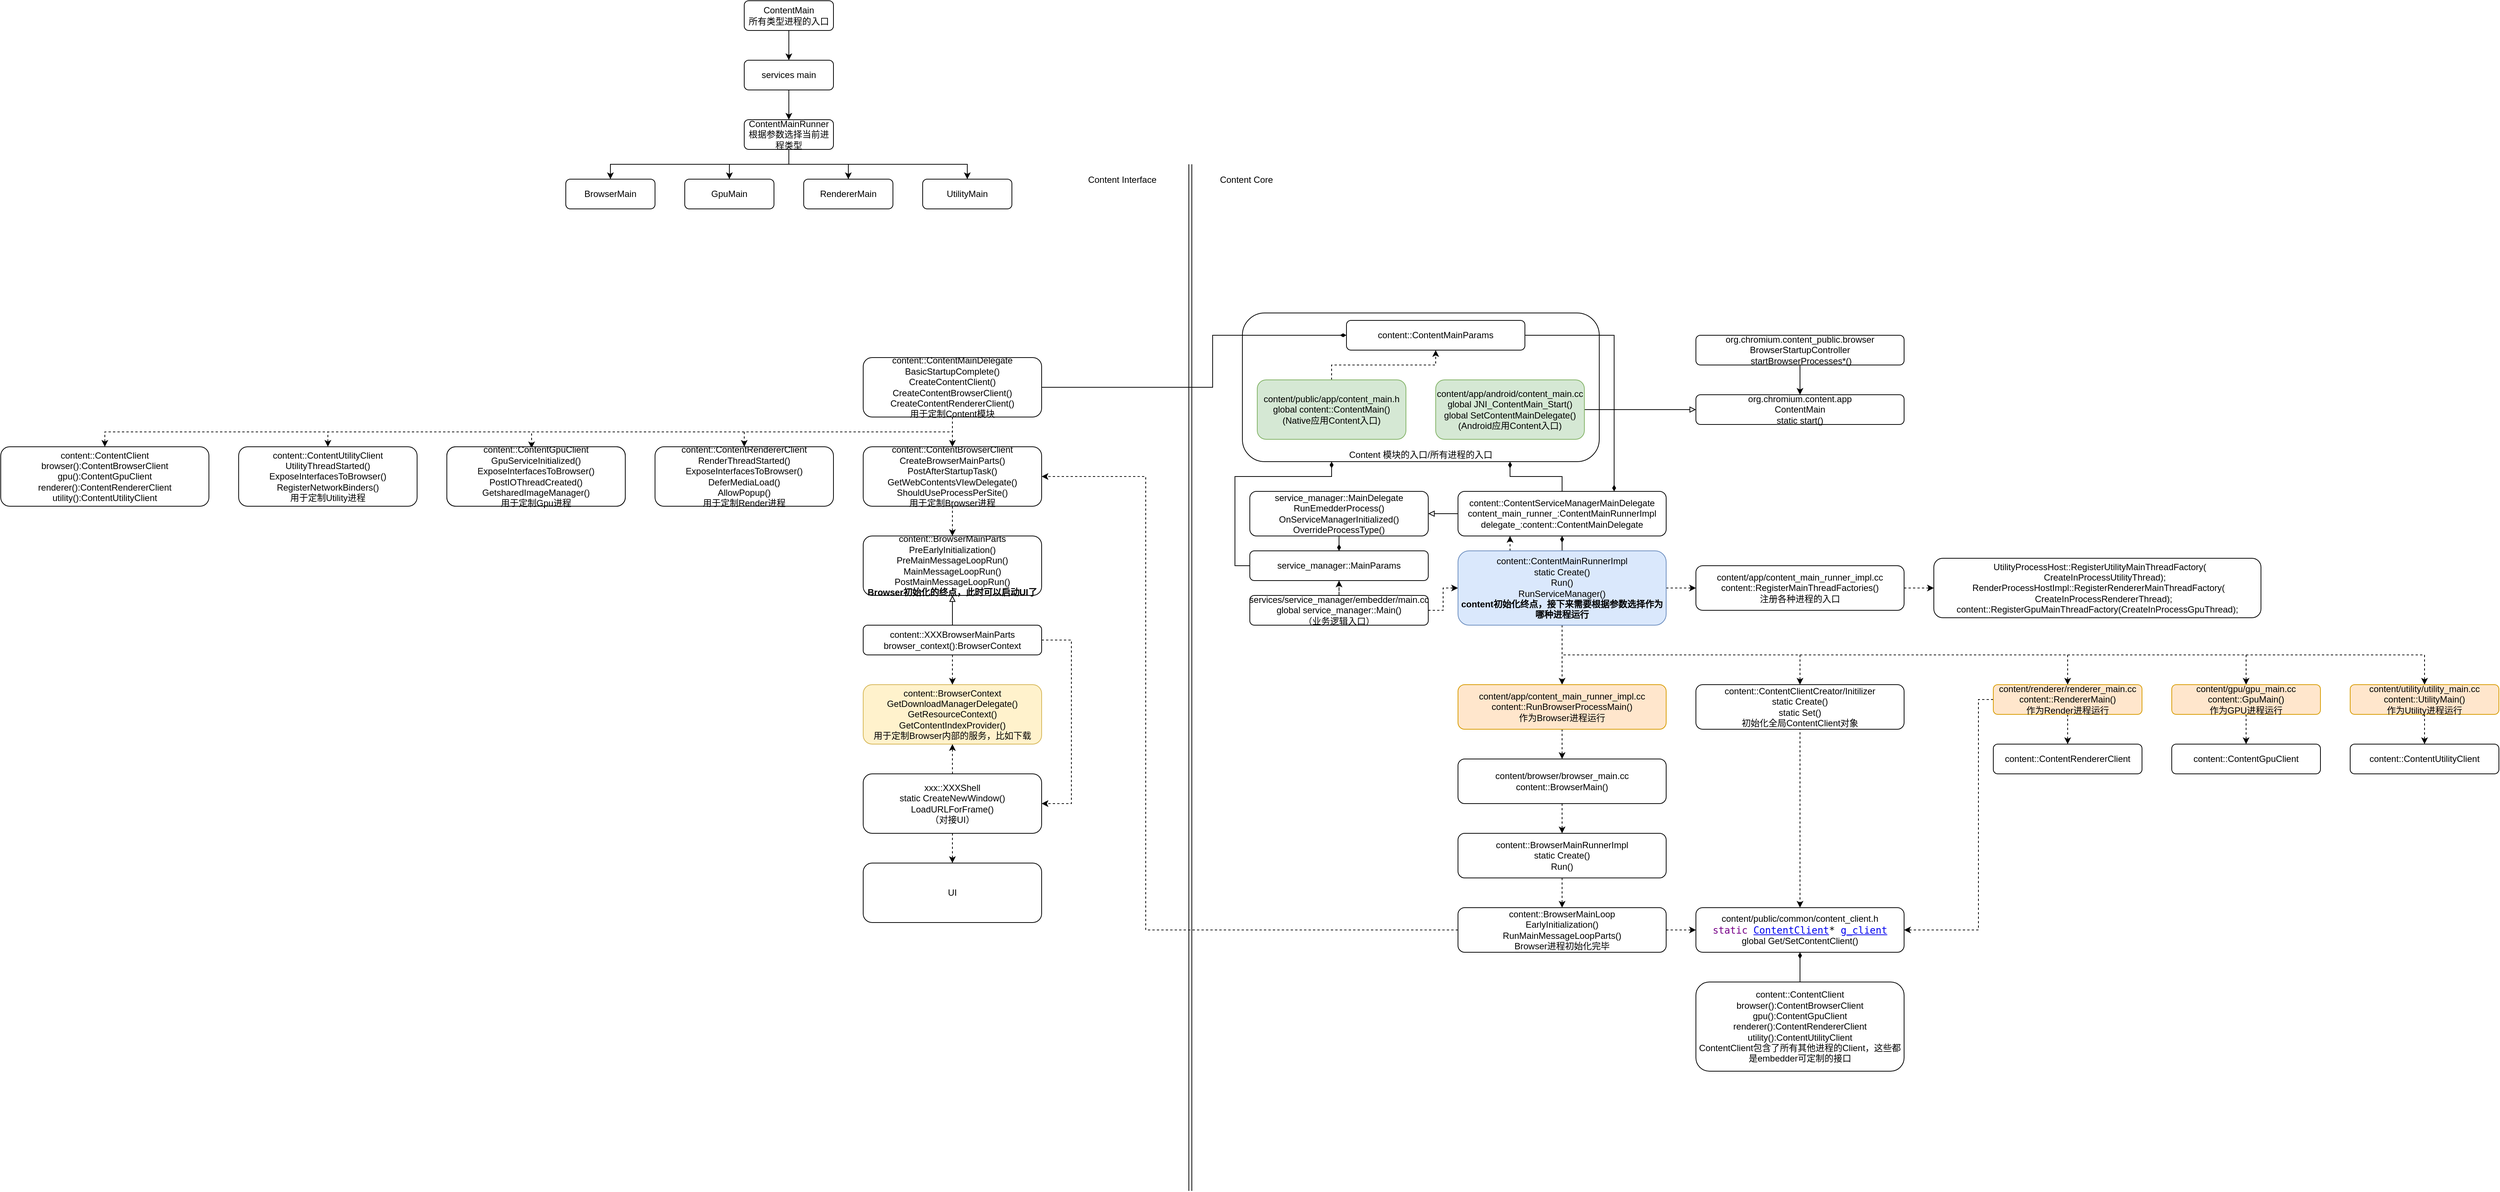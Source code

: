 <mxfile version="12.9.13" type="google"><diagram id="0lytISBjI-eVlSp93kD8" name="Page-1"><mxGraphModel dx="1422" dy="774" grid="1" gridSize="10" guides="1" tooltips="1" connect="1" arrows="1" fold="1" page="0" pageScale="1" pageWidth="827" pageHeight="1169" math="0" shadow="0"><root><mxCell id="0"/><mxCell id="1" parent="0"/><mxCell id="W5JGdb-mtSY-aSpYhcMD-1" value="Content 模块的入口/所有进程的入口" style="rounded=1;whiteSpace=wrap;html=1;verticalAlign=bottom;" parent="1" vertex="1"><mxGeometry x="1830" y="500" width="480" height="200" as="geometry"/></mxCell><mxCell id="W5JGdb-mtSY-aSpYhcMD-2" style="edgeStyle=orthogonalEdgeStyle;rounded=0;orthogonalLoop=1;jettySize=auto;html=1;entryX=0.5;entryY=0;entryDx=0;entryDy=0;endArrow=classic;endFill=1;dashed=1;startArrow=none;startFill=0;" parent="1" source="W5JGdb-mtSY-aSpYhcMD-8" target="W5JGdb-mtSY-aSpYhcMD-14" edge="1"><mxGeometry relative="1" as="geometry"/></mxCell><mxCell id="W5JGdb-mtSY-aSpYhcMD-3" style="edgeStyle=orthogonalEdgeStyle;rounded=0;orthogonalLoop=1;jettySize=auto;html=1;entryX=0;entryY=0.5;entryDx=0;entryDy=0;endArrow=diamondThin;endFill=1;" parent="1" source="W5JGdb-mtSY-aSpYhcMD-8" target="W5JGdb-mtSY-aSpYhcMD-10" edge="1"><mxGeometry relative="1" as="geometry"><Array as="points"><mxPoint x="1790" y="600"/><mxPoint x="1790" y="530"/></Array></mxGeometry></mxCell><mxCell id="W5JGdb-mtSY-aSpYhcMD-4" style="edgeStyle=orthogonalEdgeStyle;rounded=0;orthogonalLoop=1;jettySize=auto;html=1;entryX=0.5;entryY=0;entryDx=0;entryDy=0;dashed=1;endArrow=classic;endFill=1;startArrow=none;startFill=0;" parent="1" source="W5JGdb-mtSY-aSpYhcMD-8" target="W5JGdb-mtSY-aSpYhcMD-15" edge="1"><mxGeometry relative="1" as="geometry"><Array as="points"><mxPoint x="1440" y="660"/><mxPoint x="1160" y="660"/></Array></mxGeometry></mxCell><mxCell id="W5JGdb-mtSY-aSpYhcMD-5" style="edgeStyle=orthogonalEdgeStyle;rounded=0;orthogonalLoop=1;jettySize=auto;html=1;entryX=0.475;entryY=0.025;entryDx=0;entryDy=0;entryPerimeter=0;dashed=1;endArrow=classic;endFill=1;startArrow=none;startFill=0;" parent="1" source="W5JGdb-mtSY-aSpYhcMD-8" target="W5JGdb-mtSY-aSpYhcMD-71" edge="1"><mxGeometry relative="1" as="geometry"><Array as="points"><mxPoint x="1440" y="660"/><mxPoint x="874" y="660"/></Array></mxGeometry></mxCell><mxCell id="W5JGdb-mtSY-aSpYhcMD-6" style="edgeStyle=orthogonalEdgeStyle;rounded=0;orthogonalLoop=1;jettySize=auto;html=1;entryX=0.5;entryY=0;entryDx=0;entryDy=0;dashed=1;endArrow=classic;endFill=1;startArrow=none;startFill=0;" parent="1" source="W5JGdb-mtSY-aSpYhcMD-8" target="W5JGdb-mtSY-aSpYhcMD-72" edge="1"><mxGeometry relative="1" as="geometry"><Array as="points"><mxPoint x="1440" y="660"/><mxPoint x="600" y="660"/></Array></mxGeometry></mxCell><mxCell id="W5JGdb-mtSY-aSpYhcMD-7" style="edgeStyle=orthogonalEdgeStyle;rounded=0;orthogonalLoop=1;jettySize=auto;html=1;entryX=0.5;entryY=0;entryDx=0;entryDy=0;dashed=1;startArrow=none;startFill=0;" parent="1" source="W5JGdb-mtSY-aSpYhcMD-8" target="W5JGdb-mtSY-aSpYhcMD-76" edge="1"><mxGeometry relative="1" as="geometry"><Array as="points"><mxPoint x="1440" y="660"/><mxPoint x="300" y="660"/></Array></mxGeometry></mxCell><mxCell id="W5JGdb-mtSY-aSpYhcMD-8" value="content::ContentMainDelegate&lt;br&gt;BasicStartupComplete()&lt;br&gt;CreateContentClient()&lt;br&gt;CreateContentBrowserClient()&lt;br&gt;CreateContentRendererClient()&lt;br&gt;用于定制Content模块" style="rounded=1;whiteSpace=wrap;html=1;" parent="1" vertex="1"><mxGeometry x="1320" y="560" width="240" height="80" as="geometry"/></mxCell><mxCell id="W5JGdb-mtSY-aSpYhcMD-9" style="edgeStyle=orthogonalEdgeStyle;rounded=0;orthogonalLoop=1;jettySize=auto;html=1;entryX=0.75;entryY=0;entryDx=0;entryDy=0;endArrow=diamondThin;endFill=1;exitX=1;exitY=0.5;exitDx=0;exitDy=0;" parent="1" source="W5JGdb-mtSY-aSpYhcMD-10" target="W5JGdb-mtSY-aSpYhcMD-34" edge="1"><mxGeometry relative="1" as="geometry"/></mxCell><mxCell id="W5JGdb-mtSY-aSpYhcMD-10" value="content::ContentMainParams" style="rounded=1;whiteSpace=wrap;html=1;" parent="1" vertex="1"><mxGeometry x="1970" y="510" width="240" height="40" as="geometry"/></mxCell><mxCell id="W5JGdb-mtSY-aSpYhcMD-11" style="edgeStyle=orthogonalEdgeStyle;rounded=0;orthogonalLoop=1;jettySize=auto;html=1;endArrow=classic;endFill=1;dashed=1;" parent="1" source="W5JGdb-mtSY-aSpYhcMD-12" target="W5JGdb-mtSY-aSpYhcMD-10" edge="1"><mxGeometry relative="1" as="geometry"/></mxCell><mxCell id="W5JGdb-mtSY-aSpYhcMD-12" value="content/public/app/content_main.h&lt;br&gt;global content::ContentMain()&lt;br&gt;(Native应用Content入口)" style="rounded=1;whiteSpace=wrap;html=1;fillColor=#d5e8d4;strokeColor=#82b366;" parent="1" vertex="1"><mxGeometry x="1850" y="590" width="200" height="80" as="geometry"/></mxCell><mxCell id="W5JGdb-mtSY-aSpYhcMD-13" value="" style="edgeStyle=orthogonalEdgeStyle;rounded=0;orthogonalLoop=1;jettySize=auto;html=1;dashed=1;endArrow=classic;endFill=1;" parent="1" source="W5JGdb-mtSY-aSpYhcMD-14" target="W5JGdb-mtSY-aSpYhcMD-17" edge="1"><mxGeometry relative="1" as="geometry"/></mxCell><mxCell id="W5JGdb-mtSY-aSpYhcMD-14" value="content::ContentBrowserClient&lt;br&gt;CreateBrowserMainParts()&lt;br&gt;PostAfterStartupTask()&lt;br&gt;GetWebContentsVIewDelegate()&lt;br&gt;ShouldUseProcessPerSite()&lt;br&gt;用于定制Browser进程" style="rounded=1;whiteSpace=wrap;html=1;" parent="1" vertex="1"><mxGeometry x="1320" y="680" width="240" height="80" as="geometry"/></mxCell><mxCell id="W5JGdb-mtSY-aSpYhcMD-15" value="content::ContentRendererClient&lt;br&gt;RenderThreadStarted()&lt;br&gt;ExposeInterfacesToBrowser()&lt;br&gt;DeferMediaLoad()&lt;br&gt;AllowPopup()&lt;br&gt;用于定制Render进程" style="rounded=1;whiteSpace=wrap;html=1;" parent="1" vertex="1"><mxGeometry x="1040" y="680" width="240" height="80" as="geometry"/></mxCell><mxCell id="W5JGdb-mtSY-aSpYhcMD-16" style="edgeStyle=orthogonalEdgeStyle;rounded=0;orthogonalLoop=1;jettySize=auto;html=1;endArrow=classic;endFill=1;entryX=1;entryY=0.5;entryDx=0;entryDy=0;dashed=1;exitX=1;exitY=0.5;exitDx=0;exitDy=0;" parent="1" source="W5JGdb-mtSY-aSpYhcMD-25" target="W5JGdb-mtSY-aSpYhcMD-21" edge="1"><mxGeometry relative="1" as="geometry"><mxPoint x="1600" y="1170" as="targetPoint"/><Array as="points"><mxPoint x="1600" y="940"/><mxPoint x="1600" y="1160"/></Array></mxGeometry></mxCell><mxCell id="W5JGdb-mtSY-aSpYhcMD-17" value="content::BrowserMainParts&lt;br&gt;PreEarlyInitialization()&lt;br&gt;PreMainMessageLoopRun()&lt;br&gt;MainMessageLoopRun()&lt;br&gt;PostMainMessageLoopRun()&lt;br&gt;&lt;b&gt;Browser初始化的终点，此时可以启动UI了&lt;/b&gt;" style="rounded=1;whiteSpace=wrap;html=1;align=center;" parent="1" vertex="1"><mxGeometry x="1320" y="800" width="240" height="80" as="geometry"/></mxCell><mxCell id="W5JGdb-mtSY-aSpYhcMD-18" value="content::BrowserContext&lt;br&gt;GetDownloadManagerDelegate()&lt;br&gt;GetResourceContext()&lt;br&gt;GetContentIndexProvider()&lt;br&gt;用于定制Browser内部的服务，比如下载" style="rounded=1;whiteSpace=wrap;html=1;fillColor=#fff2cc;strokeColor=#d6b656;" parent="1" vertex="1"><mxGeometry x="1320" y="1000" width="240" height="80" as="geometry"/></mxCell><mxCell id="W5JGdb-mtSY-aSpYhcMD-19" style="edgeStyle=orthogonalEdgeStyle;rounded=0;orthogonalLoop=1;jettySize=auto;html=1;entryX=0.5;entryY=1;entryDx=0;entryDy=0;dashed=1;endArrow=classic;endFill=1;" parent="1" source="W5JGdb-mtSY-aSpYhcMD-21" target="W5JGdb-mtSY-aSpYhcMD-18" edge="1"><mxGeometry relative="1" as="geometry"/></mxCell><mxCell id="W5JGdb-mtSY-aSpYhcMD-20" value="" style="edgeStyle=orthogonalEdgeStyle;rounded=0;orthogonalLoop=1;jettySize=auto;html=1;dashed=1;endArrow=classic;endFill=1;" parent="1" source="W5JGdb-mtSY-aSpYhcMD-21" target="W5JGdb-mtSY-aSpYhcMD-22" edge="1"><mxGeometry relative="1" as="geometry"/></mxCell><mxCell id="W5JGdb-mtSY-aSpYhcMD-21" value="xxx::XXXShell&lt;br&gt;static CreateNewWindow()&lt;br&gt;LoadURLForFrame()&lt;br&gt;（对接UI）" style="rounded=1;whiteSpace=wrap;html=1;" parent="1" vertex="1"><mxGeometry x="1320" y="1120" width="240" height="80" as="geometry"/></mxCell><mxCell id="W5JGdb-mtSY-aSpYhcMD-22" value="UI" style="rounded=1;whiteSpace=wrap;html=1;" parent="1" vertex="1"><mxGeometry x="1320" y="1240" width="240" height="80" as="geometry"/></mxCell><mxCell id="W5JGdb-mtSY-aSpYhcMD-23" value="" style="edgeStyle=orthogonalEdgeStyle;rounded=0;orthogonalLoop=1;jettySize=auto;html=1;endArrow=block;endFill=0;" parent="1" source="W5JGdb-mtSY-aSpYhcMD-25" target="W5JGdb-mtSY-aSpYhcMD-17" edge="1"><mxGeometry relative="1" as="geometry"/></mxCell><mxCell id="W5JGdb-mtSY-aSpYhcMD-24" value="" style="edgeStyle=orthogonalEdgeStyle;rounded=0;orthogonalLoop=1;jettySize=auto;html=1;endArrow=classic;endFill=1;dashed=1;" parent="1" source="W5JGdb-mtSY-aSpYhcMD-25" target="W5JGdb-mtSY-aSpYhcMD-18" edge="1"><mxGeometry relative="1" as="geometry"/></mxCell><mxCell id="W5JGdb-mtSY-aSpYhcMD-25" value="content::XXXBrowserMainParts&lt;br&gt;browser_context():BrowserContext" style="rounded=1;whiteSpace=wrap;html=1;align=center;" parent="1" vertex="1"><mxGeometry x="1320" y="920" width="240" height="40" as="geometry"/></mxCell><mxCell id="W5JGdb-mtSY-aSpYhcMD-26" style="edgeStyle=orthogonalEdgeStyle;rounded=0;orthogonalLoop=1;jettySize=auto;html=1;endArrow=diamondThin;endFill=1;exitX=0.5;exitY=0;exitDx=0;exitDy=0;entryX=0.75;entryY=1;entryDx=0;entryDy=0;" parent="1" source="W5JGdb-mtSY-aSpYhcMD-34" target="W5JGdb-mtSY-aSpYhcMD-1" edge="1"><mxGeometry relative="1" as="geometry"><Array as="points"><mxPoint x="2260" y="720"/><mxPoint x="2190" y="720"/></Array><mxPoint x="2020" y="620" as="targetPoint"/></mxGeometry></mxCell><mxCell id="W5JGdb-mtSY-aSpYhcMD-27" style="edgeStyle=orthogonalEdgeStyle;rounded=0;orthogonalLoop=1;jettySize=auto;html=1;entryX=0.5;entryY=0;entryDx=0;entryDy=0;endArrow=diamondThin;endFill=1;" parent="1" source="W5JGdb-mtSY-aSpYhcMD-28" target="W5JGdb-mtSY-aSpYhcMD-30" edge="1"><mxGeometry relative="1" as="geometry"/></mxCell><mxCell id="W5JGdb-mtSY-aSpYhcMD-28" value="service_manager::MainDelegate&lt;br&gt;RunEmedderProcess()&lt;br&gt;OnServiceManagerInitialized()&lt;br&gt;OverrideProcessType()&lt;br&gt;" style="rounded=1;whiteSpace=wrap;html=1;" parent="1" vertex="1"><mxGeometry x="1840" y="740" width="240" height="60" as="geometry"/></mxCell><mxCell id="W5JGdb-mtSY-aSpYhcMD-29" style="edgeStyle=orthogonalEdgeStyle;rounded=0;orthogonalLoop=1;jettySize=auto;html=1;endArrow=diamondThin;endFill=1;entryX=0.25;entryY=1;entryDx=0;entryDy=0;" parent="1" source="W5JGdb-mtSY-aSpYhcMD-30" target="W5JGdb-mtSY-aSpYhcMD-1" edge="1"><mxGeometry relative="1" as="geometry"><Array as="points"><mxPoint x="1820" y="840"/><mxPoint x="1820" y="720"/><mxPoint x="1950" y="720"/></Array><mxPoint x="1830" y="630" as="targetPoint"/></mxGeometry></mxCell><mxCell id="W5JGdb-mtSY-aSpYhcMD-30" value="service_manager::MainParams" style="rounded=1;whiteSpace=wrap;html=1;" parent="1" vertex="1"><mxGeometry x="1840" y="820" width="240" height="40" as="geometry"/></mxCell><mxCell id="W5JGdb-mtSY-aSpYhcMD-31" style="edgeStyle=orthogonalEdgeStyle;rounded=0;orthogonalLoop=1;jettySize=auto;html=1;entryX=0.5;entryY=1;entryDx=0;entryDy=0;dashed=1;endArrow=classic;endFill=1;" parent="1" source="W5JGdb-mtSY-aSpYhcMD-32" target="W5JGdb-mtSY-aSpYhcMD-30" edge="1"><mxGeometry relative="1" as="geometry"/></mxCell><mxCell id="W5JGdb-mtSY-aSpYhcMD-82" style="edgeStyle=orthogonalEdgeStyle;rounded=0;orthogonalLoop=1;jettySize=auto;html=1;entryX=0;entryY=0.5;entryDx=0;entryDy=0;dashed=1;" parent="1" source="W5JGdb-mtSY-aSpYhcMD-32" target="W5JGdb-mtSY-aSpYhcMD-43" edge="1"><mxGeometry relative="1" as="geometry"/></mxCell><mxCell id="W5JGdb-mtSY-aSpYhcMD-32" value="services/service_manager/embedder/main.cc&lt;br&gt;global service_manager::Main()&lt;br&gt;（业务逻辑入口）" style="rounded=1;whiteSpace=wrap;html=1;" parent="1" vertex="1"><mxGeometry x="1840" y="880" width="240" height="40" as="geometry"/></mxCell><mxCell id="W5JGdb-mtSY-aSpYhcMD-33" value="" style="edgeStyle=orthogonalEdgeStyle;rounded=0;orthogonalLoop=1;jettySize=auto;html=1;endArrow=block;endFill=0;" parent="1" source="W5JGdb-mtSY-aSpYhcMD-34" target="W5JGdb-mtSY-aSpYhcMD-28" edge="1"><mxGeometry relative="1" as="geometry"/></mxCell><mxCell id="W5JGdb-mtSY-aSpYhcMD-34" value="content::ContentServiceManagerMainDelegate&lt;br&gt;content_main_runner_:ContentMainRunnerImpl&lt;br&gt;delegate_:content::ContentMainDelegate" style="rounded=1;whiteSpace=wrap;html=1;" parent="1" vertex="1"><mxGeometry x="2120" y="740" width="280" height="60" as="geometry"/></mxCell><mxCell id="W5JGdb-mtSY-aSpYhcMD-35" style="edgeStyle=orthogonalEdgeStyle;rounded=0;orthogonalLoop=1;jettySize=auto;html=1;entryX=0.5;entryY=1;entryDx=0;entryDy=0;endArrow=diamondThin;endFill=1;" parent="1" source="W5JGdb-mtSY-aSpYhcMD-43" target="W5JGdb-mtSY-aSpYhcMD-34" edge="1"><mxGeometry relative="1" as="geometry"/></mxCell><mxCell id="W5JGdb-mtSY-aSpYhcMD-36" value="" style="edgeStyle=orthogonalEdgeStyle;rounded=0;orthogonalLoop=1;jettySize=auto;html=1;endArrow=classic;endFill=1;dashed=1;" parent="1" source="W5JGdb-mtSY-aSpYhcMD-43" target="W5JGdb-mtSY-aSpYhcMD-57" edge="1"><mxGeometry relative="1" as="geometry"/></mxCell><mxCell id="W5JGdb-mtSY-aSpYhcMD-37" value="" style="edgeStyle=orthogonalEdgeStyle;rounded=0;orthogonalLoop=1;jettySize=auto;html=1;dashed=1;endArrow=classic;endFill=1;exitX=0.5;exitY=1;exitDx=0;exitDy=0;" parent="1" source="W5JGdb-mtSY-aSpYhcMD-43" target="W5JGdb-mtSY-aSpYhcMD-45" edge="1"><mxGeometry relative="1" as="geometry"><mxPoint x="2260" y="960" as="sourcePoint"/></mxGeometry></mxCell><mxCell id="W5JGdb-mtSY-aSpYhcMD-38" style="edgeStyle=orthogonalEdgeStyle;rounded=0;orthogonalLoop=1;jettySize=auto;html=1;exitX=0.25;exitY=0;exitDx=0;exitDy=0;entryX=0.25;entryY=1;entryDx=0;entryDy=0;dashed=1;endArrow=classic;endFill=1;" parent="1" source="W5JGdb-mtSY-aSpYhcMD-43" target="W5JGdb-mtSY-aSpYhcMD-34" edge="1"><mxGeometry relative="1" as="geometry"/></mxCell><mxCell id="W5JGdb-mtSY-aSpYhcMD-39" style="edgeStyle=orthogonalEdgeStyle;rounded=0;orthogonalLoop=1;jettySize=auto;html=1;entryX=0.5;entryY=0;entryDx=0;entryDy=0;dashed=1;endArrow=classic;endFill=1;exitX=0.5;exitY=1;exitDx=0;exitDy=0;" parent="1" source="W5JGdb-mtSY-aSpYhcMD-43" target="W5JGdb-mtSY-aSpYhcMD-59" edge="1"><mxGeometry relative="1" as="geometry"><mxPoint x="2260" y="960" as="sourcePoint"/><Array as="points"><mxPoint x="2260" y="960"/><mxPoint x="2580" y="960"/></Array></mxGeometry></mxCell><mxCell id="W5JGdb-mtSY-aSpYhcMD-40" style="edgeStyle=orthogonalEdgeStyle;rounded=0;orthogonalLoop=1;jettySize=auto;html=1;exitX=0.5;exitY=1;exitDx=0;exitDy=0;dashed=1;endArrow=classic;endFill=1;entryX=0.5;entryY=0;entryDx=0;entryDy=0;" parent="1" source="W5JGdb-mtSY-aSpYhcMD-43" target="W5JGdb-mtSY-aSpYhcMD-63" edge="1"><mxGeometry relative="1" as="geometry"><mxPoint x="2900" y="990" as="targetPoint"/></mxGeometry></mxCell><mxCell id="W5JGdb-mtSY-aSpYhcMD-41" style="edgeStyle=orthogonalEdgeStyle;rounded=0;orthogonalLoop=1;jettySize=auto;html=1;exitX=0.5;exitY=1;exitDx=0;exitDy=0;entryX=0.5;entryY=0;entryDx=0;entryDy=0;dashed=1;endArrow=classic;endFill=1;" parent="1" source="W5JGdb-mtSY-aSpYhcMD-43" target="W5JGdb-mtSY-aSpYhcMD-66" edge="1"><mxGeometry relative="1" as="geometry"><Array as="points"><mxPoint x="2260" y="960"/><mxPoint x="3180" y="960"/></Array></mxGeometry></mxCell><mxCell id="W5JGdb-mtSY-aSpYhcMD-42" style="edgeStyle=orthogonalEdgeStyle;rounded=0;orthogonalLoop=1;jettySize=auto;html=1;exitX=0.5;exitY=1;exitDx=0;exitDy=0;entryX=0.5;entryY=0;entryDx=0;entryDy=0;dashed=1;endArrow=classic;endFill=1;" parent="1" source="W5JGdb-mtSY-aSpYhcMD-43" target="W5JGdb-mtSY-aSpYhcMD-69" edge="1"><mxGeometry relative="1" as="geometry"/></mxCell><mxCell id="W5JGdb-mtSY-aSpYhcMD-43" value="content::ContentMainRunnerImpl&lt;br&gt;static Create()&lt;br&gt;Run()&lt;br&gt;RunServiceManager()&lt;br&gt;&lt;b&gt;content初始化终点，接下来需要根据参数选择作为哪种进程运行&lt;/b&gt;" style="rounded=1;whiteSpace=wrap;html=1;fillColor=#dae8fc;strokeColor=#6c8ebf;" parent="1" vertex="1"><mxGeometry x="2120" y="820" width="280" height="100" as="geometry"/></mxCell><mxCell id="W5JGdb-mtSY-aSpYhcMD-44" value="" style="edgeStyle=orthogonalEdgeStyle;rounded=0;orthogonalLoop=1;jettySize=auto;html=1;dashed=1;endArrow=classic;endFill=1;" parent="1" source="W5JGdb-mtSY-aSpYhcMD-45" target="W5JGdb-mtSY-aSpYhcMD-47" edge="1"><mxGeometry relative="1" as="geometry"/></mxCell><mxCell id="W5JGdb-mtSY-aSpYhcMD-45" value="content/app/content_main_runner_impl.cc&lt;br&gt;content::RunBrowserProcessMain()&lt;br&gt;作为Browser进程运行" style="rounded=1;whiteSpace=wrap;html=1;fillColor=#ffe6cc;strokeColor=#d79b00;" parent="1" vertex="1"><mxGeometry x="2120" y="1000" width="280" height="60" as="geometry"/></mxCell><mxCell id="W5JGdb-mtSY-aSpYhcMD-46" value="" style="edgeStyle=orthogonalEdgeStyle;rounded=0;orthogonalLoop=1;jettySize=auto;html=1;dashed=1;endArrow=classic;endFill=1;" parent="1" source="W5JGdb-mtSY-aSpYhcMD-47" target="W5JGdb-mtSY-aSpYhcMD-49" edge="1"><mxGeometry relative="1" as="geometry"/></mxCell><mxCell id="W5JGdb-mtSY-aSpYhcMD-47" value="content/browser/browser_main.cc&lt;br&gt;content::BrowserMain()" style="rounded=1;whiteSpace=wrap;html=1;" parent="1" vertex="1"><mxGeometry x="2120" y="1100" width="280" height="60" as="geometry"/></mxCell><mxCell id="W5JGdb-mtSY-aSpYhcMD-48" value="" style="edgeStyle=orthogonalEdgeStyle;rounded=0;orthogonalLoop=1;jettySize=auto;html=1;dashed=1;endArrow=classic;endFill=1;" parent="1" source="W5JGdb-mtSY-aSpYhcMD-49" target="W5JGdb-mtSY-aSpYhcMD-51" edge="1"><mxGeometry relative="1" as="geometry"/></mxCell><mxCell id="W5JGdb-mtSY-aSpYhcMD-49" value="content::BrowserMainRunnerImpl&lt;br&gt;static Create()&lt;br&gt;Run()&lt;br&gt;" style="rounded=1;whiteSpace=wrap;html=1;" parent="1" vertex="1"><mxGeometry x="2120" y="1200" width="280" height="60" as="geometry"/></mxCell><mxCell id="W5JGdb-mtSY-aSpYhcMD-50" value="" style="edgeStyle=orthogonalEdgeStyle;rounded=0;orthogonalLoop=1;jettySize=auto;html=1;dashed=1;endArrow=classic;endFill=1;" parent="1" source="W5JGdb-mtSY-aSpYhcMD-51" target="W5JGdb-mtSY-aSpYhcMD-53" edge="1"><mxGeometry relative="1" as="geometry"/></mxCell><mxCell id="W5JGdb-mtSY-aSpYhcMD-51" value="content::BrowserMainLoop&lt;br&gt;EarlyInitialization()&lt;br&gt;RunMainMessageLoopParts()&lt;br&gt;Browser进程初始化完毕" style="rounded=1;whiteSpace=wrap;html=1;" parent="1" vertex="1"><mxGeometry x="2120" y="1300" width="280" height="60" as="geometry"/></mxCell><mxCell id="W5JGdb-mtSY-aSpYhcMD-52" style="edgeStyle=orthogonalEdgeStyle;rounded=0;orthogonalLoop=1;jettySize=auto;html=1;entryX=1;entryY=0.5;entryDx=0;entryDy=0;dashed=1;endArrow=classic;endFill=1;exitX=0;exitY=0.5;exitDx=0;exitDy=0;" parent="1" source="W5JGdb-mtSY-aSpYhcMD-51" target="W5JGdb-mtSY-aSpYhcMD-14" edge="1"><mxGeometry relative="1" as="geometry"><Array as="points"><mxPoint x="1700" y="1330"/><mxPoint x="1700" y="720"/></Array></mxGeometry></mxCell><mxCell id="W5JGdb-mtSY-aSpYhcMD-53" value="content/public/common/content_client.h&lt;br&gt;&lt;span class=&quot;cm-keyword&quot; style=&quot;margin: 0px ; padding: 0px ; box-sizing: border-box ; border-color: rgba(0 , 0 , 0 , 0.12) ; color: rgb(119 , 0 , 136) ; font-family: monospace ; font-size: medium ; white-space: pre&quot;&gt;static&lt;/span&gt;&lt;span style=&quot;font-family: monospace ; font-size: medium ; white-space: pre&quot;&gt; &lt;/span&gt;&lt;a class=&quot;semantic-decoration ng-star-inserted&quot; href=&quot;https://source.chromium.org/chromium/chromium/src/+/master:content/public/common/content_client.h;drc=b892cf58e162a8f66cd76d7472f129fe0fb6a7d1;bpv=1;bpt=1;l=81?originalUrl=https:%2F%2Fcs.chromium.org%2F&quot; style=&quot;margin: 0px ; padding: 0px ; box-sizing: border-box ; border-color: rgba(0 , 0 , 0 , 0.12) ; font-family: monospace ; font-size: medium ; white-space: pre&quot;&gt;ContentClient&lt;/a&gt;&lt;span style=&quot;font-family: monospace ; font-size: medium ; white-space: pre&quot;&gt;* &lt;/span&gt;&lt;a class=&quot;semantic-decoration ng-star-inserted&quot; href=&quot;https://source.chromium.org/chromium/chromium/src/+/master:content/public/common/content_client.cc;drc=b892cf58e162a8f66cd76d7472f129fe0fb6a7d1;bpv=1;bpt=1;l=18?originalUrl=https:%2F%2Fcs.chromium.org%2F&amp;amp;gsn=g_client&amp;amp;gs=kythe%3A%2F%2Fchromium.googlesource.com%2Fchromium%2Fsrc%3Flang%3Dc%252B%252B%3Fpath%3Dsrc%2Fcontent%2Fpublic%2Fcommon%2Fcontent_client.cc%2375Dntjp2pPKtFGry4opiwoFU1PBiKL5XiC2qXMopxPY&quot; style=&quot;margin: 0px ; padding: 0px ; box-sizing: border-box ; border-color: rgba(0 , 0 , 0 , 0.12) ; font-family: monospace ; font-size: medium ; white-space: pre&quot;&gt;g_client&lt;/a&gt;&lt;br&gt;global Get/SetContentClient()" style="rounded=1;whiteSpace=wrap;html=1;" parent="1" vertex="1"><mxGeometry x="2440" y="1300" width="280" height="60" as="geometry"/></mxCell><mxCell id="W5JGdb-mtSY-aSpYhcMD-54" style="edgeStyle=orthogonalEdgeStyle;rounded=0;orthogonalLoop=1;jettySize=auto;html=1;entryX=0.5;entryY=1;entryDx=0;entryDy=0;endArrow=diamondThin;endFill=1;" parent="1" source="W5JGdb-mtSY-aSpYhcMD-55" target="W5JGdb-mtSY-aSpYhcMD-53" edge="1"><mxGeometry relative="1" as="geometry"/></mxCell><mxCell id="W5JGdb-mtSY-aSpYhcMD-55" value="content::ContentClient&lt;br&gt;browser():ContentBrowserClient&lt;br&gt;gpu():ContentGpuClient&lt;br&gt;renderer():ContentRendererClient&lt;br&gt;utility():ContentUtilityClient&lt;br&gt;ContentClient包含了所有其他进程的Client，这些都是embedder可定制的接口" style="rounded=1;whiteSpace=wrap;html=1;" parent="1" vertex="1"><mxGeometry x="2440" y="1400" width="280" height="120" as="geometry"/></mxCell><mxCell id="W5JGdb-mtSY-aSpYhcMD-56" value="" style="edgeStyle=orthogonalEdgeStyle;rounded=0;orthogonalLoop=1;jettySize=auto;html=1;dashed=1;endArrow=classic;endFill=1;" parent="1" source="W5JGdb-mtSY-aSpYhcMD-57" target="W5JGdb-mtSY-aSpYhcMD-60" edge="1"><mxGeometry relative="1" as="geometry"/></mxCell><mxCell id="W5JGdb-mtSY-aSpYhcMD-57" value="content/app/content_main_runner_impl.cc&lt;br&gt;content::RegisterMainThreadFactories()&lt;br&gt;注册各种进程的入口" style="rounded=1;whiteSpace=wrap;html=1;" parent="1" vertex="1"><mxGeometry x="2440" y="840" width="280" height="60" as="geometry"/></mxCell><mxCell id="W5JGdb-mtSY-aSpYhcMD-58" style="edgeStyle=orthogonalEdgeStyle;rounded=0;orthogonalLoop=1;jettySize=auto;html=1;dashed=1;endArrow=classic;endFill=1;exitX=0.5;exitY=1;exitDx=0;exitDy=0;" parent="1" source="W5JGdb-mtSY-aSpYhcMD-59" edge="1"><mxGeometry relative="1" as="geometry"><mxPoint x="2580" y="1300" as="targetPoint"/><Array as="points"><mxPoint x="2580" y="1050"/><mxPoint x="2580" y="1050"/></Array></mxGeometry></mxCell><mxCell id="W5JGdb-mtSY-aSpYhcMD-59" value="content::ContentClientCreator/Initilizer&lt;br&gt;static Create()&lt;br&gt;static Set()&lt;br&gt;初始化全局ContentClient对象" style="rounded=1;whiteSpace=wrap;html=1;" parent="1" vertex="1"><mxGeometry x="2440" y="1000" width="280" height="60" as="geometry"/></mxCell><mxCell id="W5JGdb-mtSY-aSpYhcMD-60" value="&lt;div&gt;&amp;nbsp; UtilityProcessHost::RegisterUtilityMainThreadFactory(&lt;/div&gt;&lt;div&gt;&amp;nbsp; &amp;nbsp; &amp;nbsp; CreateInProcessUtilityThread);&lt;/div&gt;&lt;div&gt;&amp;nbsp;RenderProcessHostImpl::RegisterRendererMainThreadFactory(&lt;/div&gt;&lt;div&gt;&amp;nbsp; &amp;nbsp; &amp;nbsp; CreateInProcessRendererThread);&lt;span&gt;&amp;nbsp; content::RegisterGpuMainThreadFactory(CreateInProcessGpuThread);&lt;/span&gt;&lt;/div&gt;" style="rounded=1;whiteSpace=wrap;html=1;" parent="1" vertex="1"><mxGeometry x="2760" y="830" width="440" height="80" as="geometry"/></mxCell><mxCell id="W5JGdb-mtSY-aSpYhcMD-61" value="" style="edgeStyle=orthogonalEdgeStyle;rounded=0;orthogonalLoop=1;jettySize=auto;html=1;dashed=1;endArrow=classic;endFill=1;" parent="1" source="W5JGdb-mtSY-aSpYhcMD-63" target="W5JGdb-mtSY-aSpYhcMD-64" edge="1"><mxGeometry relative="1" as="geometry"/></mxCell><mxCell id="W5JGdb-mtSY-aSpYhcMD-62" style="edgeStyle=orthogonalEdgeStyle;rounded=0;orthogonalLoop=1;jettySize=auto;html=1;entryX=1;entryY=0.5;entryDx=0;entryDy=0;dashed=1;endArrow=classic;endFill=1;" parent="1" source="W5JGdb-mtSY-aSpYhcMD-63" target="W5JGdb-mtSY-aSpYhcMD-53" edge="1"><mxGeometry relative="1" as="geometry"><Array as="points"><mxPoint x="2820" y="1020"/><mxPoint x="2820" y="1330"/></Array></mxGeometry></mxCell><mxCell id="W5JGdb-mtSY-aSpYhcMD-63" value="content/renderer/renderer_main.cc&lt;br&gt;content::RendererMain()&lt;br&gt;作为Render进程运行" style="rounded=1;whiteSpace=wrap;html=1;fillColor=#ffe6cc;strokeColor=#d79b00;" parent="1" vertex="1"><mxGeometry x="2840" y="1000" width="200" height="40" as="geometry"/></mxCell><mxCell id="W5JGdb-mtSY-aSpYhcMD-64" value="content::ContentRendererClient" style="rounded=1;whiteSpace=wrap;html=1;" parent="1" vertex="1"><mxGeometry x="2840" y="1080" width="200" height="40" as="geometry"/></mxCell><mxCell id="W5JGdb-mtSY-aSpYhcMD-65" value="" style="edgeStyle=orthogonalEdgeStyle;rounded=0;orthogonalLoop=1;jettySize=auto;html=1;dashed=1;endArrow=classic;endFill=1;" parent="1" source="W5JGdb-mtSY-aSpYhcMD-66" target="W5JGdb-mtSY-aSpYhcMD-67" edge="1"><mxGeometry relative="1" as="geometry"/></mxCell><mxCell id="W5JGdb-mtSY-aSpYhcMD-66" value="content/gpu/gpu_main.cc&lt;br&gt;content::GpuMain()&lt;br&gt;作为GPU进程运行" style="rounded=1;whiteSpace=wrap;html=1;fillColor=#ffe6cc;strokeColor=#d79b00;" parent="1" vertex="1"><mxGeometry x="3080" y="1000" width="200" height="40" as="geometry"/></mxCell><mxCell id="W5JGdb-mtSY-aSpYhcMD-67" value="content::ContentGpuClient" style="rounded=1;whiteSpace=wrap;html=1;" parent="1" vertex="1"><mxGeometry x="3080" y="1080" width="200" height="40" as="geometry"/></mxCell><mxCell id="W5JGdb-mtSY-aSpYhcMD-68" value="" style="edgeStyle=orthogonalEdgeStyle;rounded=0;orthogonalLoop=1;jettySize=auto;html=1;dashed=1;endArrow=classic;endFill=1;" parent="1" source="W5JGdb-mtSY-aSpYhcMD-69" target="W5JGdb-mtSY-aSpYhcMD-70" edge="1"><mxGeometry relative="1" as="geometry"/></mxCell><mxCell id="W5JGdb-mtSY-aSpYhcMD-69" value="content/utility/utility_main.cc&lt;br&gt;content::UtilityMain()&lt;br&gt;作为Utility进程运行" style="rounded=1;whiteSpace=wrap;html=1;fillColor=#ffe6cc;strokeColor=#d79b00;" parent="1" vertex="1"><mxGeometry x="3320" y="1000" width="200" height="40" as="geometry"/></mxCell><mxCell id="W5JGdb-mtSY-aSpYhcMD-70" value="content::ContentUtilityClient" style="rounded=1;whiteSpace=wrap;html=1;" parent="1" vertex="1"><mxGeometry x="3320" y="1080" width="200" height="40" as="geometry"/></mxCell><mxCell id="W5JGdb-mtSY-aSpYhcMD-71" value="content::ContentGpuClient&lt;br&gt;GpuServiceInitialized()&lt;br&gt;ExposeInterfacesToBrowser()&lt;br&gt;PostIOThreadCreated()&lt;br&gt;GetsharedImageManager()&lt;br&gt;用于定制Gpu进程" style="rounded=1;whiteSpace=wrap;html=1;" parent="1" vertex="1"><mxGeometry x="760" y="680" width="240" height="80" as="geometry"/></mxCell><mxCell id="W5JGdb-mtSY-aSpYhcMD-72" value="content::ContentUtilityClient&lt;br&gt;UtilityThreadStarted()&lt;br&gt;ExposeInterfacesToBrowser()&lt;br&gt;RegisterNetworkBinders()&lt;br&gt;用于定制Utility进程" style="rounded=1;whiteSpace=wrap;html=1;" parent="1" vertex="1"><mxGeometry x="480" y="680" width="240" height="80" as="geometry"/></mxCell><mxCell id="W5JGdb-mtSY-aSpYhcMD-73" value="" style="shape=link;html=1;endArrow=classic;endFill=1;" parent="1" edge="1"><mxGeometry width="50" height="50" relative="1" as="geometry"><mxPoint x="1760" y="1680.952" as="sourcePoint"/><mxPoint x="1760" y="300" as="targetPoint"/></mxGeometry></mxCell><mxCell id="W5JGdb-mtSY-aSpYhcMD-74" value="Content Interface" style="text;html=1;align=center;verticalAlign=middle;resizable=0;points=[];autosize=1;" parent="1" vertex="1"><mxGeometry x="1613" y="311" width="110" height="20" as="geometry"/></mxCell><mxCell id="W5JGdb-mtSY-aSpYhcMD-75" value="Content Core" style="text;html=1;align=center;verticalAlign=middle;resizable=0;points=[];autosize=1;" parent="1" vertex="1"><mxGeometry x="1790" y="311" width="90" height="20" as="geometry"/></mxCell><mxCell id="W5JGdb-mtSY-aSpYhcMD-76" value="content::ContentClient&lt;br&gt;browser():ContentBrowserClient&lt;br&gt;gpu():ContentGpuClient&lt;br&gt;renderer():ContentRendererClient&lt;br&gt;utility():ContentUtilityClient" style="rounded=1;whiteSpace=wrap;html=1;" parent="1" vertex="1"><mxGeometry x="160" y="680" width="280" height="80" as="geometry"/></mxCell><mxCell id="W5JGdb-mtSY-aSpYhcMD-77" value="org.chromium.content.app&lt;br&gt;ContentMain&lt;br&gt;static start()" style="rounded=1;whiteSpace=wrap;html=1;" parent="1" vertex="1"><mxGeometry x="2440" y="610" width="280" height="40" as="geometry"/></mxCell><mxCell id="W5JGdb-mtSY-aSpYhcMD-78" style="edgeStyle=orthogonalEdgeStyle;rounded=0;orthogonalLoop=1;jettySize=auto;html=1;entryX=0;entryY=0.5;entryDx=0;entryDy=0;endArrow=block;endFill=0;" parent="1" source="W5JGdb-mtSY-aSpYhcMD-79" target="W5JGdb-mtSY-aSpYhcMD-77" edge="1"><mxGeometry relative="1" as="geometry"/></mxCell><mxCell id="W5JGdb-mtSY-aSpYhcMD-79" value="content/app/android/content_main.cc&lt;br&gt;global JNI_ContentMain_Start()&lt;br&gt;global SetContentMainDelegate()&lt;br&gt;(Android应用Content入口)" style="rounded=1;whiteSpace=wrap;html=1;fillColor=#d5e8d4;strokeColor=#82b366;" parent="1" vertex="1"><mxGeometry x="2090" y="590" width="200" height="80" as="geometry"/></mxCell><mxCell id="W5JGdb-mtSY-aSpYhcMD-80" style="edgeStyle=orthogonalEdgeStyle;rounded=0;orthogonalLoop=1;jettySize=auto;html=1;entryX=0.5;entryY=0;entryDx=0;entryDy=0;endArrow=classic;endFill=1;" parent="1" source="W5JGdb-mtSY-aSpYhcMD-81" target="W5JGdb-mtSY-aSpYhcMD-77" edge="1"><mxGeometry relative="1" as="geometry"/></mxCell><mxCell id="W5JGdb-mtSY-aSpYhcMD-81" value="org.chromium.content_public.browser&lt;br&gt;BrowserStartupController&lt;br&gt;&amp;nbsp;startBrowserProcesses*()" style="rounded=1;whiteSpace=wrap;html=1;" parent="1" vertex="1"><mxGeometry x="2440" y="530" width="280" height="40" as="geometry"/></mxCell><mxCell id="sCgW66-34WTDDJcPpCfx-1" value="content::ContentGpuClient&lt;br&gt;GpuServiceInitialized()&lt;br&gt;ExposeInterfacesToBrowser()&lt;br&gt;PostIOThreadCreated()&lt;br&gt;GetsharedImageManager()&lt;br&gt;用于定制Gpu进程" style="rounded=1;whiteSpace=wrap;html=1;" parent="1" vertex="1"><mxGeometry x="760" y="680" width="240" height="80" as="geometry"/></mxCell><mxCell id="sCgW66-34WTDDJcPpCfx-4" value="" style="edgeStyle=orthogonalEdgeStyle;rounded=0;orthogonalLoop=1;jettySize=auto;html=1;" parent="1" source="sCgW66-34WTDDJcPpCfx-2" target="sCgW66-34WTDDJcPpCfx-3" edge="1"><mxGeometry relative="1" as="geometry"/></mxCell><mxCell id="sCgW66-34WTDDJcPpCfx-2" value="ContentMain&lt;br&gt;所有类型进程的入口" style="rounded=1;whiteSpace=wrap;html=1;" parent="1" vertex="1"><mxGeometry x="1160" y="80" width="120" height="40" as="geometry"/></mxCell><mxCell id="sCgW66-34WTDDJcPpCfx-6" value="" style="edgeStyle=orthogonalEdgeStyle;rounded=0;orthogonalLoop=1;jettySize=auto;html=1;" parent="1" source="sCgW66-34WTDDJcPpCfx-3" target="sCgW66-34WTDDJcPpCfx-5" edge="1"><mxGeometry relative="1" as="geometry"/></mxCell><mxCell id="sCgW66-34WTDDJcPpCfx-3" value="services main" style="rounded=1;whiteSpace=wrap;html=1;" parent="1" vertex="1"><mxGeometry x="1160" y="160" width="120" height="40" as="geometry"/></mxCell><mxCell id="sCgW66-34WTDDJcPpCfx-8" value="" style="edgeStyle=orthogonalEdgeStyle;rounded=0;orthogonalLoop=1;jettySize=auto;html=1;" parent="1" source="sCgW66-34WTDDJcPpCfx-5" target="sCgW66-34WTDDJcPpCfx-7" edge="1"><mxGeometry relative="1" as="geometry"><Array as="points"><mxPoint x="1220" y="300"/><mxPoint x="980" y="300"/></Array></mxGeometry></mxCell><mxCell id="sCgW66-34WTDDJcPpCfx-12" style="edgeStyle=orthogonalEdgeStyle;rounded=0;orthogonalLoop=1;jettySize=auto;html=1;entryX=0.5;entryY=0;entryDx=0;entryDy=0;" parent="1" source="sCgW66-34WTDDJcPpCfx-5" target="sCgW66-34WTDDJcPpCfx-10" edge="1"><mxGeometry relative="1" as="geometry"/></mxCell><mxCell id="sCgW66-34WTDDJcPpCfx-13" style="edgeStyle=orthogonalEdgeStyle;rounded=0;orthogonalLoop=1;jettySize=auto;html=1;entryX=0.5;entryY=0;entryDx=0;entryDy=0;" parent="1" source="sCgW66-34WTDDJcPpCfx-5" target="sCgW66-34WTDDJcPpCfx-9" edge="1"><mxGeometry relative="1" as="geometry"/></mxCell><mxCell id="sCgW66-34WTDDJcPpCfx-14" style="edgeStyle=orthogonalEdgeStyle;rounded=0;orthogonalLoop=1;jettySize=auto;html=1;entryX=0.5;entryY=0;entryDx=0;entryDy=0;" parent="1" source="sCgW66-34WTDDJcPpCfx-5" target="sCgW66-34WTDDJcPpCfx-11" edge="1"><mxGeometry relative="1" as="geometry"><Array as="points"><mxPoint x="1220" y="300"/><mxPoint x="1460" y="300"/></Array></mxGeometry></mxCell><mxCell id="sCgW66-34WTDDJcPpCfx-5" value="ContentMainRunner&lt;br&gt;根据参数选择当前进程类型" style="rounded=1;whiteSpace=wrap;html=1;" parent="1" vertex="1"><mxGeometry x="1160" y="240" width="120" height="40" as="geometry"/></mxCell><mxCell id="sCgW66-34WTDDJcPpCfx-7" value="BrowserMain" style="rounded=1;whiteSpace=wrap;html=1;" parent="1" vertex="1"><mxGeometry x="920" y="320" width="120" height="40" as="geometry"/></mxCell><mxCell id="sCgW66-34WTDDJcPpCfx-9" value="RendererMain" style="rounded=1;whiteSpace=wrap;html=1;" parent="1" vertex="1"><mxGeometry x="1240" y="320" width="120" height="40" as="geometry"/></mxCell><mxCell id="sCgW66-34WTDDJcPpCfx-10" value="GpuMain" style="rounded=1;whiteSpace=wrap;html=1;" parent="1" vertex="1"><mxGeometry x="1080" y="320" width="120" height="40" as="geometry"/></mxCell><mxCell id="sCgW66-34WTDDJcPpCfx-11" value="UtilityMain" style="rounded=1;whiteSpace=wrap;html=1;" parent="1" vertex="1"><mxGeometry x="1400" y="320" width="120" height="40" as="geometry"/></mxCell></root></mxGraphModel></diagram></mxfile>